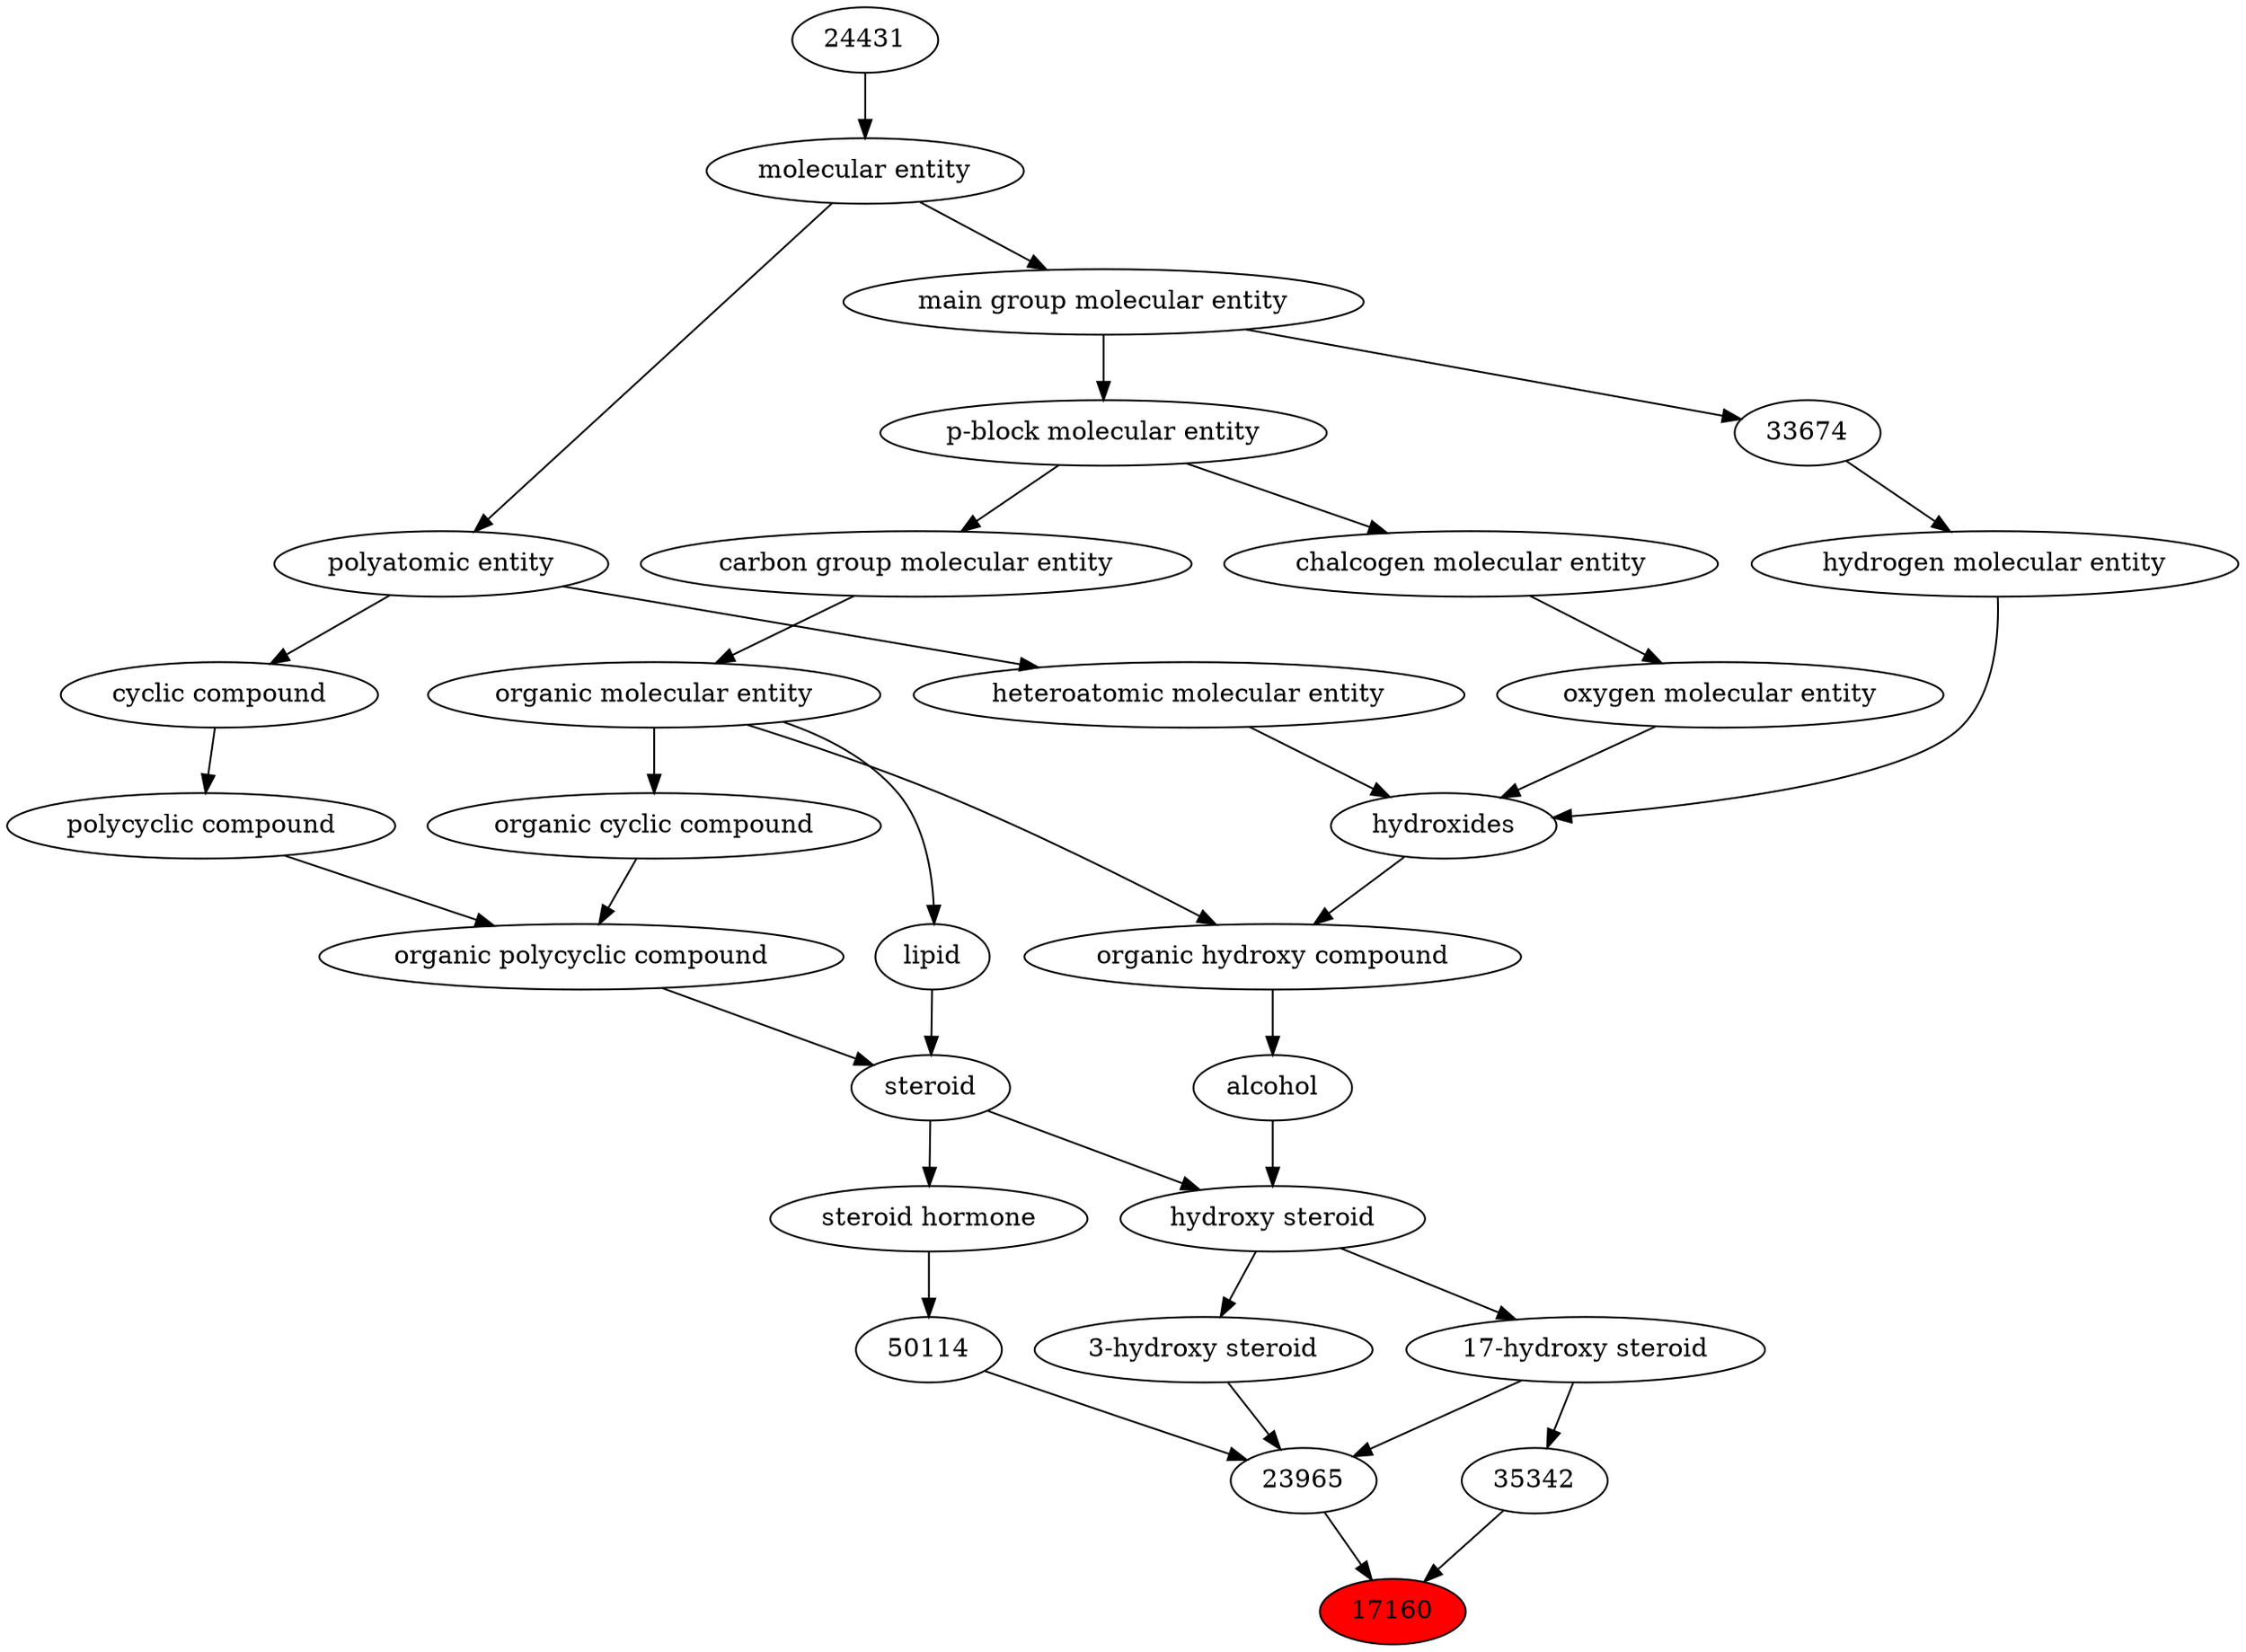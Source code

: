 digraph tree{ 
17160 [label="17160" fillcolor=red style=filled]
35342 -> 17160
23965 -> 17160
35342 [label="35342"]
36838 -> 35342
23965 [label="23965"]
36834 -> 23965
36838 -> 23965
50114 -> 23965
36838 [label="17-hydroxy steroid"]
35350 -> 36838
36834 [label="3-hydroxy steroid"]
35350 -> 36834
50114 [label="50114"]
26764 -> 50114
35350 [label="hydroxy steroid"]
30879 -> 35350
35341 -> 35350
26764 [label="steroid hormone"]
35341 -> 26764
30879 [label="alcohol"]
33822 -> 30879
35341 [label="steroid"]
51958 -> 35341
18059 -> 35341
33822 [label="organic hydroxy compound"]
24651 -> 33822
50860 -> 33822
51958 [label="organic polycyclic compound"]
33832 -> 51958
33635 -> 51958
18059 [label="lipid"]
50860 -> 18059
24651 [label="hydroxides"]
25806 -> 24651
33608 -> 24651
37577 -> 24651
50860 [label="organic molecular entity"]
33582 -> 50860
33832 [label="organic cyclic compound"]
50860 -> 33832
33635 [label="polycyclic compound"]
33595 -> 33635
25806 [label="oxygen molecular entity"]
33304 -> 25806
33608 [label="hydrogen molecular entity"]
33674 -> 33608
37577 [label="heteroatomic molecular entity"]
36357 -> 37577
33582 [label="carbon group molecular entity"]
33675 -> 33582
33595 [label="cyclic compound"]
36357 -> 33595
33304 [label="chalcogen molecular entity"]
33675 -> 33304
33674 [label="33674"]
33579 -> 33674
36357 [label="polyatomic entity"]
23367 -> 36357
33675 [label="p-block molecular entity"]
33579 -> 33675
33579 [label="main group molecular entity"]
23367 -> 33579
23367 [label="molecular entity"]
24431 -> 23367
24431 [label="24431"]
}